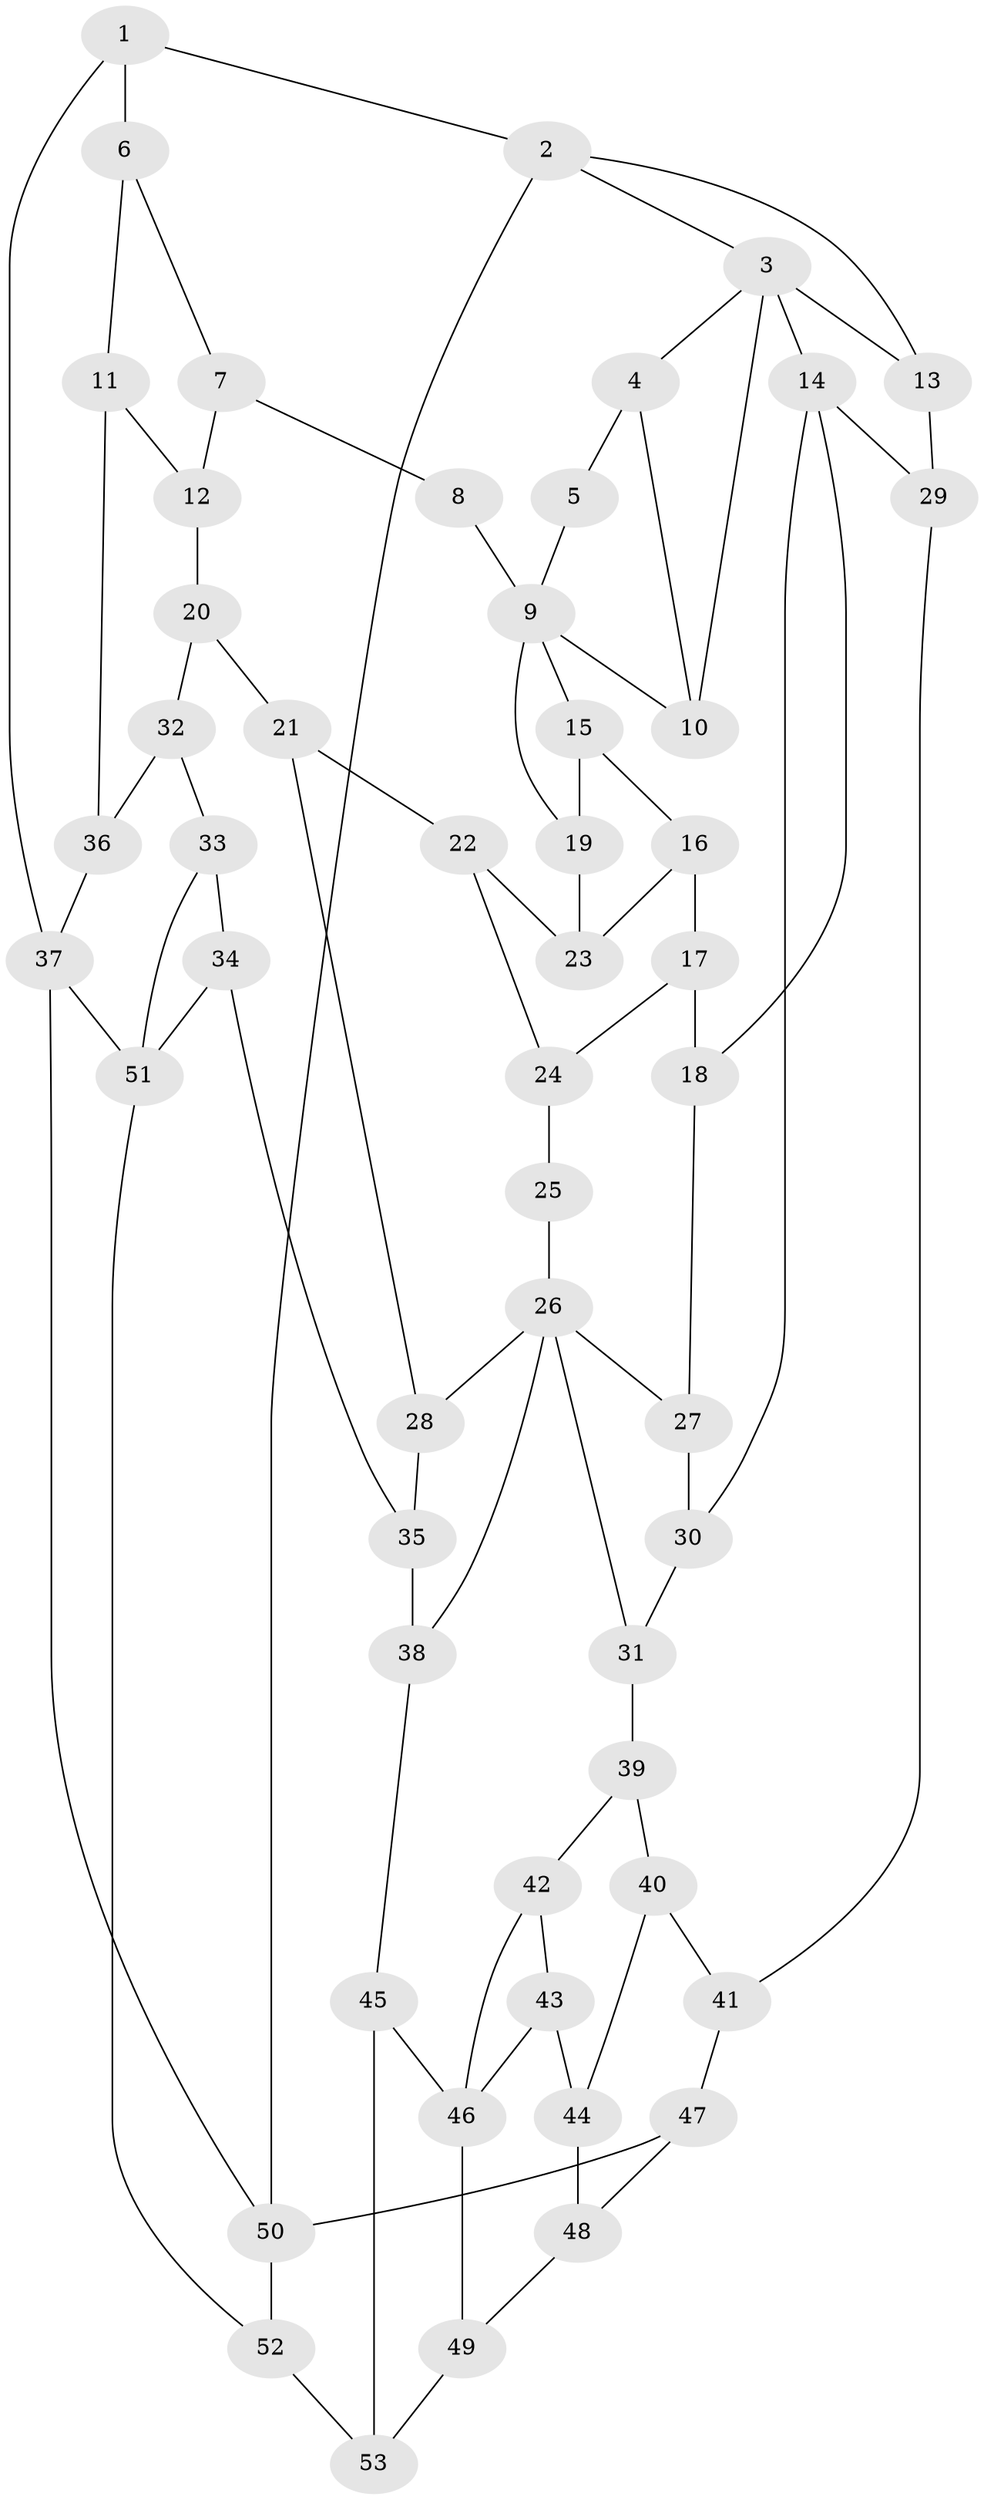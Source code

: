 // original degree distribution, {3: 0.02702702702702703, 6: 0.24324324324324326, 4: 0.2702702702702703, 5: 0.4594594594594595}
// Generated by graph-tools (version 1.1) at 2025/54/03/04/25 22:54:12]
// undirected, 53 vertices, 84 edges
graph export_dot {
  node [color=gray90,style=filled];
  1;
  2;
  3;
  4;
  5;
  6;
  7;
  8;
  9;
  10;
  11;
  12;
  13;
  14;
  15;
  16;
  17;
  18;
  19;
  20;
  21;
  22;
  23;
  24;
  25;
  26;
  27;
  28;
  29;
  30;
  31;
  32;
  33;
  34;
  35;
  36;
  37;
  38;
  39;
  40;
  41;
  42;
  43;
  44;
  45;
  46;
  47;
  48;
  49;
  50;
  51;
  52;
  53;
  1 -- 2 [weight=1.0];
  1 -- 6 [weight=2.0];
  1 -- 37 [weight=1.0];
  2 -- 3 [weight=1.0];
  2 -- 13 [weight=1.0];
  2 -- 50 [weight=1.0];
  3 -- 4 [weight=1.0];
  3 -- 10 [weight=1.0];
  3 -- 13 [weight=1.0];
  3 -- 14 [weight=2.0];
  4 -- 5 [weight=1.0];
  4 -- 10 [weight=1.0];
  5 -- 9 [weight=1.0];
  6 -- 7 [weight=1.0];
  6 -- 11 [weight=1.0];
  7 -- 8 [weight=1.0];
  7 -- 12 [weight=1.0];
  8 -- 9 [weight=2.0];
  9 -- 10 [weight=1.0];
  9 -- 15 [weight=1.0];
  9 -- 19 [weight=1.0];
  11 -- 12 [weight=1.0];
  11 -- 36 [weight=1.0];
  12 -- 20 [weight=1.0];
  13 -- 29 [weight=1.0];
  14 -- 18 [weight=1.0];
  14 -- 29 [weight=1.0];
  14 -- 30 [weight=1.0];
  15 -- 16 [weight=1.0];
  15 -- 19 [weight=1.0];
  16 -- 17 [weight=1.0];
  16 -- 23 [weight=1.0];
  17 -- 18 [weight=1.0];
  17 -- 24 [weight=1.0];
  18 -- 27 [weight=1.0];
  19 -- 23 [weight=1.0];
  20 -- 21 [weight=1.0];
  20 -- 32 [weight=1.0];
  21 -- 22 [weight=1.0];
  21 -- 28 [weight=1.0];
  22 -- 23 [weight=1.0];
  22 -- 24 [weight=1.0];
  24 -- 25 [weight=1.0];
  25 -- 26 [weight=2.0];
  26 -- 27 [weight=1.0];
  26 -- 28 [weight=1.0];
  26 -- 31 [weight=1.0];
  26 -- 38 [weight=1.0];
  27 -- 30 [weight=1.0];
  28 -- 35 [weight=1.0];
  29 -- 41 [weight=1.0];
  30 -- 31 [weight=1.0];
  31 -- 39 [weight=1.0];
  32 -- 33 [weight=1.0];
  32 -- 36 [weight=1.0];
  33 -- 34 [weight=1.0];
  33 -- 51 [weight=1.0];
  34 -- 35 [weight=1.0];
  34 -- 51 [weight=1.0];
  35 -- 38 [weight=1.0];
  36 -- 37 [weight=1.0];
  37 -- 50 [weight=1.0];
  37 -- 51 [weight=1.0];
  38 -- 45 [weight=1.0];
  39 -- 40 [weight=1.0];
  39 -- 42 [weight=1.0];
  40 -- 41 [weight=1.0];
  40 -- 44 [weight=1.0];
  41 -- 47 [weight=1.0];
  42 -- 43 [weight=1.0];
  42 -- 46 [weight=1.0];
  43 -- 44 [weight=1.0];
  43 -- 46 [weight=1.0];
  44 -- 48 [weight=1.0];
  45 -- 46 [weight=1.0];
  45 -- 53 [weight=1.0];
  46 -- 49 [weight=1.0];
  47 -- 48 [weight=1.0];
  47 -- 50 [weight=1.0];
  48 -- 49 [weight=1.0];
  49 -- 53 [weight=1.0];
  50 -- 52 [weight=1.0];
  51 -- 52 [weight=1.0];
  52 -- 53 [weight=1.0];
}
